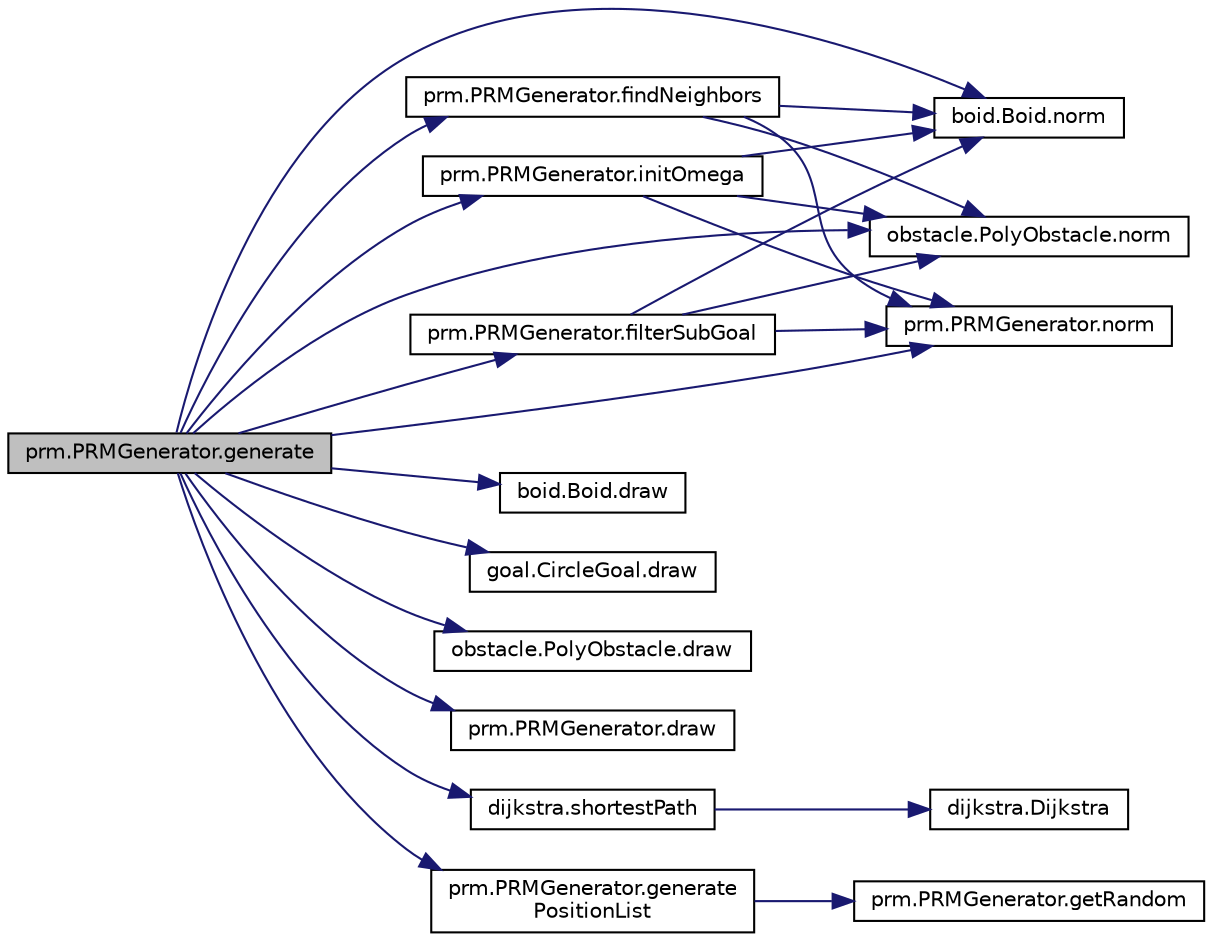 digraph "prm.PRMGenerator.generate"
{
  edge [fontname="Helvetica",fontsize="10",labelfontname="Helvetica",labelfontsize="10"];
  node [fontname="Helvetica",fontsize="10",shape=record];
  rankdir="LR";
  Node1 [label="prm.PRMGenerator.generate",height=0.2,width=0.4,color="black", fillcolor="grey75", style="filled" fontcolor="black"];
  Node1 -> Node2 [color="midnightblue",fontsize="10",style="solid",fontname="Helvetica"];
  Node2 [label="prm.PRMGenerator.findNeighbors",height=0.2,width=0.4,color="black", fillcolor="white", style="filled",URL="$classprm_1_1PRMGenerator.html#a2acf210887cb331b20c5378da634b4eb",tooltip="Finds suitable neighbours for a sample point. "];
  Node2 -> Node3 [color="midnightblue",fontsize="10",style="solid",fontname="Helvetica"];
  Node3 [label="boid.Boid.norm",height=0.2,width=0.4,color="black", fillcolor="white", style="filled",URL="$classboid_1_1Boid.html#a576c57d100aa5743d610de30bf1a2b2c",tooltip="Gets the distance between two points. "];
  Node2 -> Node4 [color="midnightblue",fontsize="10",style="solid",fontname="Helvetica"];
  Node4 [label="obstacle.PolyObstacle.norm",height=0.2,width=0.4,color="black", fillcolor="white", style="filled",URL="$classobstacle_1_1PolyObstacle.html#a3392ccb4d22e752b0f150af354b16862",tooltip="Gets the Eulidean distance between p1 and p2. "];
  Node2 -> Node5 [color="midnightblue",fontsize="10",style="solid",fontname="Helvetica"];
  Node5 [label="prm.PRMGenerator.norm",height=0.2,width=0.4,color="black", fillcolor="white", style="filled",URL="$classprm_1_1PRMGenerator.html#a652b3c0fa11645f351c23635d7e62dda",tooltip="Gets the distance between p1 and p2. "];
  Node1 -> Node3 [color="midnightblue",fontsize="10",style="solid",fontname="Helvetica"];
  Node1 -> Node4 [color="midnightblue",fontsize="10",style="solid",fontname="Helvetica"];
  Node1 -> Node5 [color="midnightblue",fontsize="10",style="solid",fontname="Helvetica"];
  Node1 -> Node6 [color="midnightblue",fontsize="10",style="solid",fontname="Helvetica"];
  Node6 [label="boid.Boid.draw",height=0.2,width=0.4,color="black", fillcolor="white", style="filled",URL="$classboid_1_1Boid.html#a289cbbc12cc9c3e7445a5f37b2d88124",tooltip="Draws the boid as a pygame circle in the pygame screen. "];
  Node1 -> Node7 [color="midnightblue",fontsize="10",style="solid",fontname="Helvetica"];
  Node7 [label="goal.CircleGoal.draw",height=0.2,width=0.4,color="black", fillcolor="white", style="filled",URL="$classgoal_1_1CircleGoal.html#a91dfa039728e5b68a97fbfa59f4d03e6",tooltip="Draws the circle onto the pygame screen. "];
  Node1 -> Node8 [color="midnightblue",fontsize="10",style="solid",fontname="Helvetica"];
  Node8 [label="obstacle.PolyObstacle.draw",height=0.2,width=0.4,color="black", fillcolor="white", style="filled",URL="$classobstacle_1_1PolyObstacle.html#a9b5b53a6b8ee6233de2ee394871ebe6e",tooltip="Draws the polygon on the PyGame screen. "];
  Node1 -> Node9 [color="midnightblue",fontsize="10",style="solid",fontname="Helvetica"];
  Node9 [label="prm.PRMGenerator.draw",height=0.2,width=0.4,color="black", fillcolor="white", style="filled",URL="$classprm_1_1PRMGenerator.html#a2673d3d75416b4376244a24bf2504435",tooltip="Draws the graph. "];
  Node1 -> Node10 [color="midnightblue",fontsize="10",style="solid",fontname="Helvetica"];
  Node10 [label="dijkstra.shortestPath",height=0.2,width=0.4,color="black", fillcolor="white", style="filled",URL="$namespacedijkstra.html#a20424eb142377bdf202ef03812875d83",tooltip="Find a single shortest path from the given start vertex to the given end vertex. "];
  Node10 -> Node11 [color="midnightblue",fontsize="10",style="solid",fontname="Helvetica"];
  Node11 [label="dijkstra.Dijkstra",height=0.2,width=0.4,color="black", fillcolor="white", style="filled",URL="$namespacedijkstra.html#abb1e685c821d7000ea0f6a867070443d",tooltip="Find shortest paths from the start vertex to all vertices nearer than or equal to the end..."];
  Node1 -> Node12 [color="midnightblue",fontsize="10",style="solid",fontname="Helvetica"];
  Node12 [label="prm.PRMGenerator.generate\lPositionList",height=0.2,width=0.4,color="black", fillcolor="white", style="filled",URL="$classprm_1_1PRMGenerator.html#ad5ffd82c9245496759767b2791d3a2fa",tooltip="Generates the random positions for the sample points. "];
  Node12 -> Node13 [color="midnightblue",fontsize="10",style="solid",fontname="Helvetica"];
  Node13 [label="prm.PRMGenerator.getRandom",height=0.2,width=0.4,color="black", fillcolor="white", style="filled",URL="$classprm_1_1PRMGenerator.html#acefd405f735018b6399df96c7025e7fe",tooltip="Gets a random number and cathes the ValueError if the two numbers are the same. "];
  Node1 -> Node14 [color="midnightblue",fontsize="10",style="solid",fontname="Helvetica"];
  Node14 [label="prm.PRMGenerator.initOmega",height=0.2,width=0.4,color="black", fillcolor="white", style="filled",URL="$classprm_1_1PRMGenerator.html#aaa44a7e209bb06af27c4120b78d70cfb",tooltip="Initiates the omega function which holds the node weights. "];
  Node14 -> Node3 [color="midnightblue",fontsize="10",style="solid",fontname="Helvetica"];
  Node14 -> Node4 [color="midnightblue",fontsize="10",style="solid",fontname="Helvetica"];
  Node14 -> Node5 [color="midnightblue",fontsize="10",style="solid",fontname="Helvetica"];
  Node1 -> Node15 [color="midnightblue",fontsize="10",style="solid",fontname="Helvetica"];
  Node15 [label="prm.PRMGenerator.filterSubGoal",height=0.2,width=0.4,color="black", fillcolor="white", style="filled",URL="$classprm_1_1PRMGenerator.html#a95608c8cfd4364e3b2a9d20709161365",tooltip="Filters out sample points that are inside of obstacles or otherwise inadequate. "];
  Node15 -> Node3 [color="midnightblue",fontsize="10",style="solid",fontname="Helvetica"];
  Node15 -> Node4 [color="midnightblue",fontsize="10",style="solid",fontname="Helvetica"];
  Node15 -> Node5 [color="midnightblue",fontsize="10",style="solid",fontname="Helvetica"];
}
